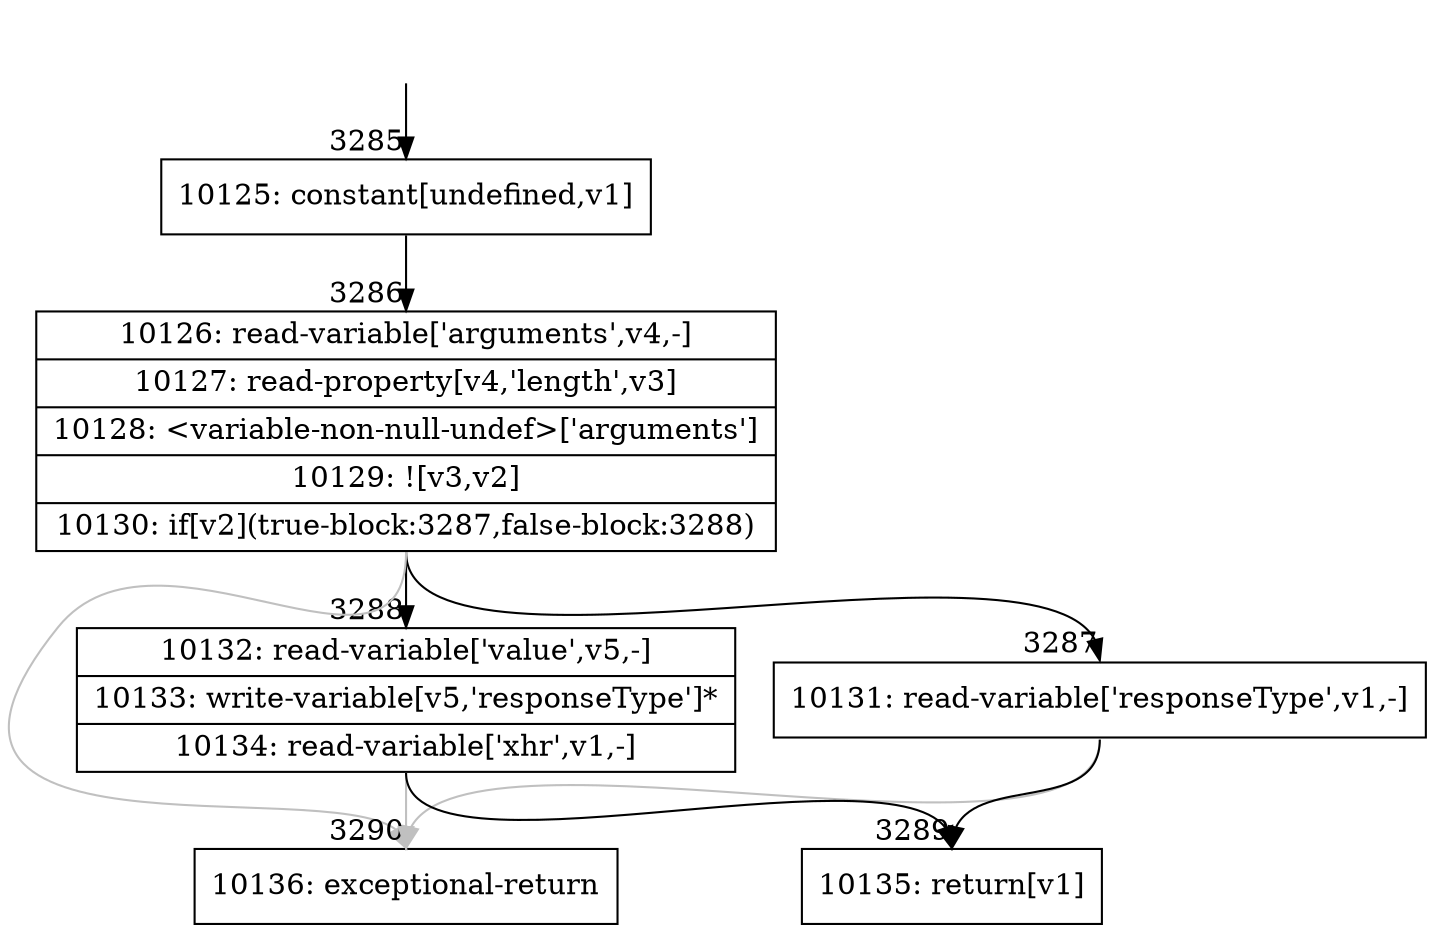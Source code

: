 digraph {
rankdir="TD"
BB_entry306[shape=none,label=""];
BB_entry306 -> BB3285 [tailport=s, headport=n, headlabel="    3285"]
BB3285 [shape=record label="{10125: constant[undefined,v1]}" ] 
BB3285 -> BB3286 [tailport=s, headport=n, headlabel="      3286"]
BB3286 [shape=record label="{10126: read-variable['arguments',v4,-]|10127: read-property[v4,'length',v3]|10128: \<variable-non-null-undef\>['arguments']|10129: ![v3,v2]|10130: if[v2](true-block:3287,false-block:3288)}" ] 
BB3286 -> BB3287 [tailport=s, headport=n, headlabel="      3287"]
BB3286 -> BB3288 [tailport=s, headport=n, headlabel="      3288"]
BB3286 -> BB3290 [tailport=s, headport=n, color=gray, headlabel="      3290"]
BB3287 [shape=record label="{10131: read-variable['responseType',v1,-]}" ] 
BB3287 -> BB3289 [tailport=s, headport=n, headlabel="      3289"]
BB3287 -> BB3290 [tailport=s, headport=n, color=gray]
BB3288 [shape=record label="{10132: read-variable['value',v5,-]|10133: write-variable[v5,'responseType']*|10134: read-variable['xhr',v1,-]}" ] 
BB3288 -> BB3289 [tailport=s, headport=n]
BB3288 -> BB3290 [tailport=s, headport=n, color=gray]
BB3289 [shape=record label="{10135: return[v1]}" ] 
BB3290 [shape=record label="{10136: exceptional-return}" ] 
//#$~ 1973
}
